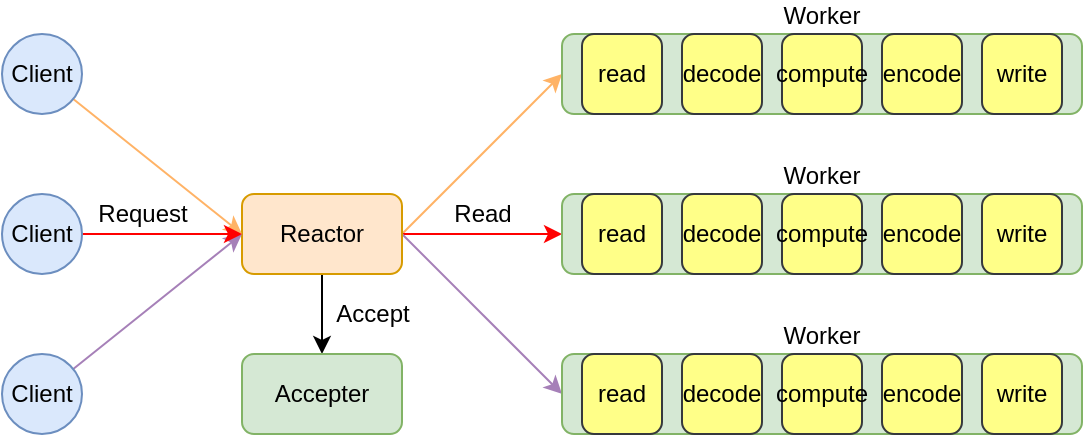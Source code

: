 <mxfile version="12.4.2" type="device" pages="1"><diagram id="oYUJ9ZhMsCfH6xuz5nrw" name="第 1 页"><mxGraphModel dx="1106" dy="822" grid="1" gridSize="10" guides="1" tooltips="1" connect="1" arrows="1" fold="1" page="1" pageScale="1" pageWidth="827" pageHeight="1169" math="0" shadow="0"><root><mxCell id="0"/><mxCell id="1" parent="0"/><mxCell id="tkp9KfS9Nonjyz-iKff6-9" style="edgeStyle=none;rounded=0;orthogonalLoop=1;jettySize=auto;html=1;entryX=0.5;entryY=0;entryDx=0;entryDy=0;" parent="1" source="tkp9KfS9Nonjyz-iKff6-1" target="tkp9KfS9Nonjyz-iKff6-8" edge="1"><mxGeometry relative="1" as="geometry"/></mxCell><mxCell id="tkp9KfS9Nonjyz-iKff6-17" style="edgeStyle=none;rounded=0;orthogonalLoop=1;jettySize=auto;html=1;entryX=0;entryY=0.5;entryDx=0;entryDy=0;strokeColor=#FFB366;" parent="1" target="tkp9KfS9Nonjyz-iKff6-14" edge="1"><mxGeometry relative="1" as="geometry"><mxPoint x="400" y="180" as="sourcePoint"/></mxGeometry></mxCell><mxCell id="tkp9KfS9Nonjyz-iKff6-18" style="edgeStyle=none;rounded=0;orthogonalLoop=1;jettySize=auto;html=1;entryX=0;entryY=0.5;entryDx=0;entryDy=0;strokeColor=#FF0000;" parent="1" source="tkp9KfS9Nonjyz-iKff6-1" edge="1"><mxGeometry relative="1" as="geometry"><mxPoint x="480" y="180" as="targetPoint"/></mxGeometry></mxCell><mxCell id="tkp9KfS9Nonjyz-iKff6-19" style="edgeStyle=none;rounded=0;orthogonalLoop=1;jettySize=auto;html=1;exitX=1;exitY=0.5;exitDx=0;exitDy=0;entryX=0;entryY=0.5;entryDx=0;entryDy=0;strokeColor=#A680B8;" parent="1" source="tkp9KfS9Nonjyz-iKff6-1" edge="1"><mxGeometry relative="1" as="geometry"><mxPoint x="480" y="260" as="targetPoint"/></mxGeometry></mxCell><mxCell id="tkp9KfS9Nonjyz-iKff6-1" value="Reactor" style="rounded=1;whiteSpace=wrap;html=1;fillColor=#ffe6cc;strokeColor=#d79b00;" parent="1" vertex="1"><mxGeometry x="320" y="160" width="80" height="40" as="geometry"/></mxCell><mxCell id="tkp9KfS9Nonjyz-iKff6-5" style="rounded=0;orthogonalLoop=1;jettySize=auto;html=1;entryX=0;entryY=0.5;entryDx=0;entryDy=0;strokeColor=#FFB366;" parent="1" source="tkp9KfS9Nonjyz-iKff6-2" target="tkp9KfS9Nonjyz-iKff6-1" edge="1"><mxGeometry relative="1" as="geometry"/></mxCell><mxCell id="tkp9KfS9Nonjyz-iKff6-2" value="Client" style="ellipse;whiteSpace=wrap;html=1;aspect=fixed;fillColor=#dae8fc;strokeColor=#6c8ebf;" parent="1" vertex="1"><mxGeometry x="200" y="80" width="40" height="40" as="geometry"/></mxCell><mxCell id="tkp9KfS9Nonjyz-iKff6-7" style="edgeStyle=none;rounded=0;orthogonalLoop=1;jettySize=auto;html=1;entryX=0;entryY=0.5;entryDx=0;entryDy=0;strokeColor=#A680B8;" parent="1" source="tkp9KfS9Nonjyz-iKff6-3" target="tkp9KfS9Nonjyz-iKff6-1" edge="1"><mxGeometry relative="1" as="geometry"/></mxCell><mxCell id="tkp9KfS9Nonjyz-iKff6-3" value="Client" style="ellipse;whiteSpace=wrap;html=1;aspect=fixed;fillColor=#dae8fc;strokeColor=#6c8ebf;" parent="1" vertex="1"><mxGeometry x="200" y="240" width="40" height="40" as="geometry"/></mxCell><mxCell id="tkp9KfS9Nonjyz-iKff6-6" style="edgeStyle=none;rounded=0;orthogonalLoop=1;jettySize=auto;html=1;entryX=0;entryY=0.5;entryDx=0;entryDy=0;strokeColor=#FF0000;" parent="1" source="tkp9KfS9Nonjyz-iKff6-4" target="tkp9KfS9Nonjyz-iKff6-1" edge="1"><mxGeometry relative="1" as="geometry"/></mxCell><mxCell id="tkp9KfS9Nonjyz-iKff6-4" value="Client" style="ellipse;whiteSpace=wrap;html=1;aspect=fixed;fillColor=#dae8fc;strokeColor=#6c8ebf;" parent="1" vertex="1"><mxGeometry x="200" y="160" width="40" height="40" as="geometry"/></mxCell><mxCell id="tkp9KfS9Nonjyz-iKff6-8" value="Accepter" style="rounded=1;whiteSpace=wrap;html=1;fillColor=#d5e8d4;strokeColor=#82b366;" parent="1" vertex="1"><mxGeometry x="320" y="240" width="80" height="40" as="geometry"/></mxCell><mxCell id="tkp9KfS9Nonjyz-iKff6-10" value="Accept" style="text;html=1;align=center;verticalAlign=middle;resizable=0;points=[];;autosize=1;" parent="1" vertex="1"><mxGeometry x="360" y="210" width="50" height="20" as="geometry"/></mxCell><mxCell id="tkp9KfS9Nonjyz-iKff6-13" value="Request" style="text;html=1;align=center;verticalAlign=middle;resizable=0;points=[];;autosize=1;" parent="1" vertex="1"><mxGeometry x="240" y="160" width="60" height="20" as="geometry"/></mxCell><mxCell id="tkp9KfS9Nonjyz-iKff6-20" value="Read" style="text;html=1;align=center;verticalAlign=middle;resizable=0;points=[];;autosize=1;" parent="1" vertex="1"><mxGeometry x="420" y="160" width="40" height="20" as="geometry"/></mxCell><mxCell id="0sXiRbqfLRShFqeoHsuA-8" value="Worker" style="rounded=1;whiteSpace=wrap;html=1;fillColor=#d5e8d4;strokeColor=#82b366;labelPosition=center;verticalLabelPosition=top;align=center;verticalAlign=bottom;" parent="1" vertex="1"><mxGeometry x="480" y="160" width="260" height="40" as="geometry"/></mxCell><mxCell id="0sXiRbqfLRShFqeoHsuA-9" value="read" style="rounded=1;whiteSpace=wrap;html=1;fillColor=#ffff88;strokeColor=#36393d;" parent="1" vertex="1"><mxGeometry x="490" y="160" width="40" height="40" as="geometry"/></mxCell><mxCell id="0sXiRbqfLRShFqeoHsuA-10" value="decode" style="rounded=1;whiteSpace=wrap;html=1;fillColor=#ffff88;strokeColor=#36393d;" parent="1" vertex="1"><mxGeometry x="540" y="160" width="40" height="40" as="geometry"/></mxCell><mxCell id="0sXiRbqfLRShFqeoHsuA-11" value="compute" style="rounded=1;whiteSpace=wrap;html=1;fillColor=#ffff88;strokeColor=#36393d;" parent="1" vertex="1"><mxGeometry x="590" y="160" width="40" height="40" as="geometry"/></mxCell><mxCell id="0sXiRbqfLRShFqeoHsuA-12" value="encode" style="rounded=1;whiteSpace=wrap;html=1;fillColor=#ffff88;strokeColor=#36393d;" parent="1" vertex="1"><mxGeometry x="640" y="160" width="40" height="40" as="geometry"/></mxCell><mxCell id="0sXiRbqfLRShFqeoHsuA-13" value="write" style="rounded=1;whiteSpace=wrap;html=1;fillColor=#ffff88;strokeColor=#36393d;" parent="1" vertex="1"><mxGeometry x="690" y="160" width="40" height="40" as="geometry"/></mxCell><mxCell id="0sXiRbqfLRShFqeoHsuA-15" value="Worker" style="rounded=1;whiteSpace=wrap;html=1;fillColor=#d5e8d4;strokeColor=#82b366;labelPosition=center;verticalLabelPosition=top;align=center;verticalAlign=bottom;" parent="1" vertex="1"><mxGeometry x="480" y="240" width="260" height="40" as="geometry"/></mxCell><mxCell id="0sXiRbqfLRShFqeoHsuA-16" value="read" style="rounded=1;whiteSpace=wrap;html=1;fillColor=#ffff88;strokeColor=#36393d;" parent="1" vertex="1"><mxGeometry x="490" y="240" width="40" height="40" as="geometry"/></mxCell><mxCell id="0sXiRbqfLRShFqeoHsuA-17" value="decode" style="rounded=1;whiteSpace=wrap;html=1;fillColor=#ffff88;strokeColor=#36393d;" parent="1" vertex="1"><mxGeometry x="540" y="240" width="40" height="40" as="geometry"/></mxCell><mxCell id="0sXiRbqfLRShFqeoHsuA-18" value="compute" style="rounded=1;whiteSpace=wrap;html=1;fillColor=#ffff88;strokeColor=#36393d;" parent="1" vertex="1"><mxGeometry x="590" y="240" width="40" height="40" as="geometry"/></mxCell><mxCell id="0sXiRbqfLRShFqeoHsuA-19" value="encode" style="rounded=1;whiteSpace=wrap;html=1;fillColor=#ffff88;strokeColor=#36393d;" parent="1" vertex="1"><mxGeometry x="640" y="240" width="40" height="40" as="geometry"/></mxCell><mxCell id="0sXiRbqfLRShFqeoHsuA-20" value="write" style="rounded=1;whiteSpace=wrap;html=1;fillColor=#ffff88;strokeColor=#36393d;" parent="1" vertex="1"><mxGeometry x="690" y="240" width="40" height="40" as="geometry"/></mxCell><mxCell id="tkp9KfS9Nonjyz-iKff6-14" value="Worker" style="rounded=1;whiteSpace=wrap;html=1;fillColor=#d5e8d4;strokeColor=#82b366;labelPosition=center;verticalLabelPosition=top;align=center;verticalAlign=bottom;" parent="1" vertex="1"><mxGeometry x="480" y="80" width="260" height="40" as="geometry"/></mxCell><mxCell id="0sXiRbqfLRShFqeoHsuA-1" value="read" style="rounded=1;whiteSpace=wrap;html=1;fillColor=#ffff88;strokeColor=#36393d;" parent="1" vertex="1"><mxGeometry x="490" y="80" width="40" height="40" as="geometry"/></mxCell><mxCell id="0sXiRbqfLRShFqeoHsuA-2" value="decode" style="rounded=1;whiteSpace=wrap;html=1;fillColor=#ffff88;strokeColor=#36393d;" parent="1" vertex="1"><mxGeometry x="540" y="80" width="40" height="40" as="geometry"/></mxCell><mxCell id="0sXiRbqfLRShFqeoHsuA-3" value="compute" style="rounded=1;whiteSpace=wrap;html=1;fillColor=#ffff88;strokeColor=#36393d;" parent="1" vertex="1"><mxGeometry x="590" y="80" width="40" height="40" as="geometry"/></mxCell><mxCell id="0sXiRbqfLRShFqeoHsuA-4" value="encode" style="rounded=1;whiteSpace=wrap;html=1;fillColor=#ffff88;strokeColor=#36393d;" parent="1" vertex="1"><mxGeometry x="640" y="80" width="40" height="40" as="geometry"/></mxCell><mxCell id="0sXiRbqfLRShFqeoHsuA-5" value="write" style="rounded=1;whiteSpace=wrap;html=1;fillColor=#ffff88;strokeColor=#36393d;" parent="1" vertex="1"><mxGeometry x="690" y="80" width="40" height="40" as="geometry"/></mxCell></root></mxGraphModel></diagram></mxfile>